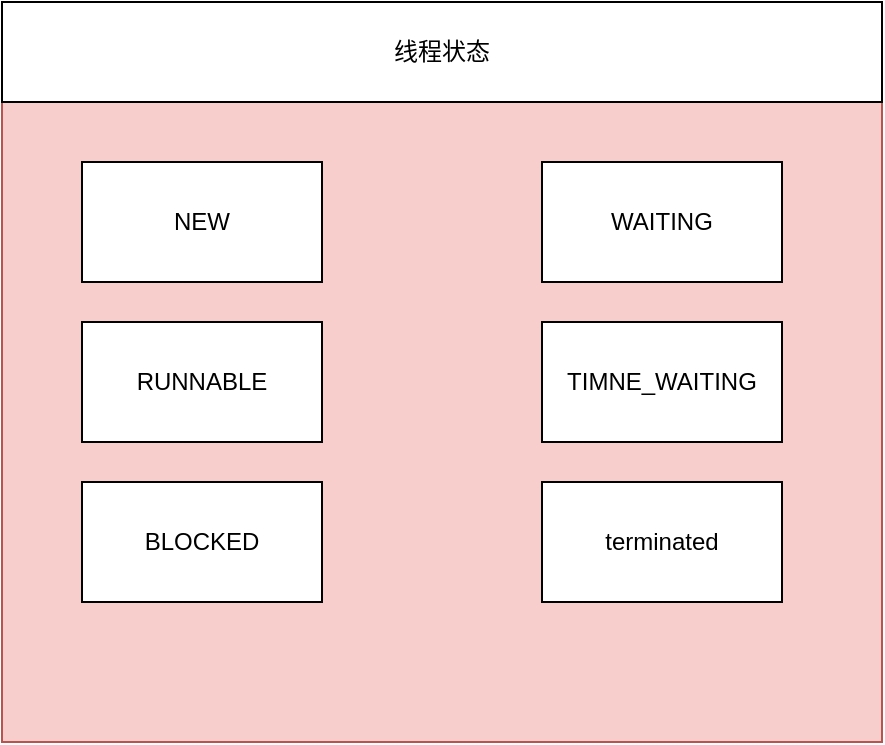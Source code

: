 <mxfile version="21.7.2" type="github">
  <diagram name="第 1 页" id="9rBByLX5gH0p-5J5IQSQ">
    <mxGraphModel dx="1297" dy="1583" grid="1" gridSize="10" guides="1" tooltips="1" connect="1" arrows="1" fold="1" page="1" pageScale="1" pageWidth="827" pageHeight="1169" math="0" shadow="0">
      <root>
        <mxCell id="0" />
        <mxCell id="1" parent="0" />
        <mxCell id="hm_4viDAhXJPEV2g--su-1" value="" style="rounded=0;whiteSpace=wrap;html=1;fillColor=#f8cecc;strokeColor=#b85450;" vertex="1" parent="1">
          <mxGeometry x="-110" y="-310" width="440" height="320" as="geometry" />
        </mxCell>
        <mxCell id="hm_4viDAhXJPEV2g--su-2" value="&lt;div&gt;线程状态&lt;/div&gt;" style="rounded=0;whiteSpace=wrap;html=1;" vertex="1" parent="1">
          <mxGeometry x="-110" y="-360" width="440" height="50" as="geometry" />
        </mxCell>
        <mxCell id="hm_4viDAhXJPEV2g--su-3" value="NEW" style="rounded=0;whiteSpace=wrap;html=1;" vertex="1" parent="1">
          <mxGeometry x="-70" y="-280" width="120" height="60" as="geometry" />
        </mxCell>
        <mxCell id="hm_4viDAhXJPEV2g--su-4" value="WAITING" style="rounded=0;whiteSpace=wrap;html=1;" vertex="1" parent="1">
          <mxGeometry x="160" y="-280" width="120" height="60" as="geometry" />
        </mxCell>
        <mxCell id="hm_4viDAhXJPEV2g--su-5" value="RUNNABLE" style="rounded=0;whiteSpace=wrap;html=1;" vertex="1" parent="1">
          <mxGeometry x="-70" y="-200" width="120" height="60" as="geometry" />
        </mxCell>
        <mxCell id="hm_4viDAhXJPEV2g--su-6" value="TIMNE_WAITING" style="rounded=0;whiteSpace=wrap;html=1;" vertex="1" parent="1">
          <mxGeometry x="160" y="-200" width="120" height="60" as="geometry" />
        </mxCell>
        <mxCell id="hm_4viDAhXJPEV2g--su-7" value="BLOCKED" style="rounded=0;whiteSpace=wrap;html=1;" vertex="1" parent="1">
          <mxGeometry x="-70" y="-120" width="120" height="60" as="geometry" />
        </mxCell>
        <mxCell id="hm_4viDAhXJPEV2g--su-8" value="terminated" style="rounded=0;whiteSpace=wrap;html=1;" vertex="1" parent="1">
          <mxGeometry x="160" y="-120" width="120" height="60" as="geometry" />
        </mxCell>
      </root>
    </mxGraphModel>
  </diagram>
</mxfile>
